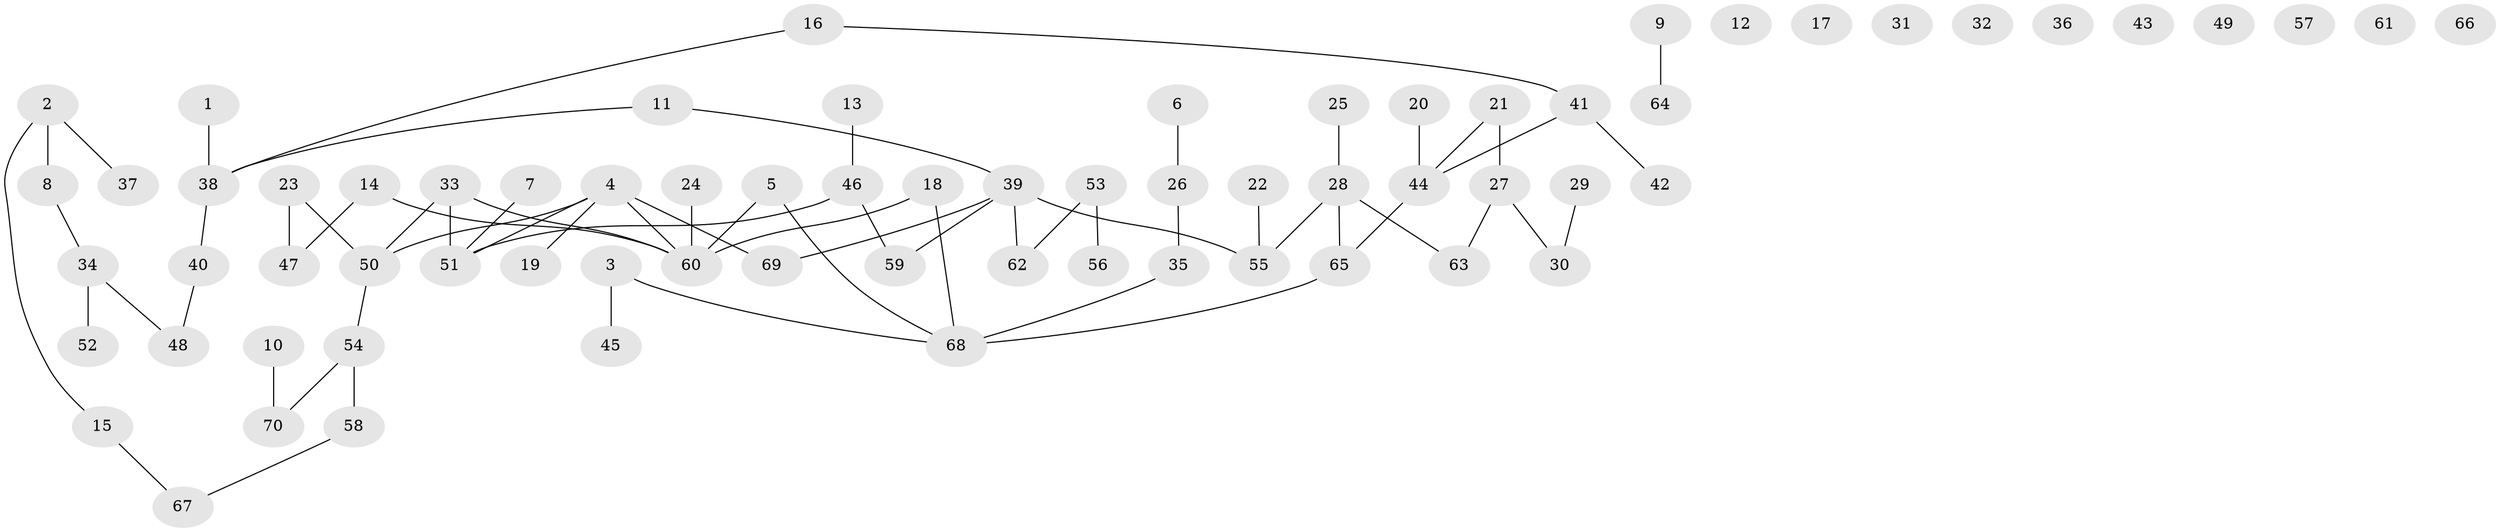 // coarse degree distribution, {3: 0.15217391304347827, 1: 0.13043478260869565, 4: 0.021739130434782608, 2: 0.3695652173913043, 0: 0.2391304347826087, 5: 0.06521739130434782, 6: 0.021739130434782608}
// Generated by graph-tools (version 1.1) at 2025/41/03/06/25 10:41:22]
// undirected, 70 vertices, 67 edges
graph export_dot {
graph [start="1"]
  node [color=gray90,style=filled];
  1;
  2;
  3;
  4;
  5;
  6;
  7;
  8;
  9;
  10;
  11;
  12;
  13;
  14;
  15;
  16;
  17;
  18;
  19;
  20;
  21;
  22;
  23;
  24;
  25;
  26;
  27;
  28;
  29;
  30;
  31;
  32;
  33;
  34;
  35;
  36;
  37;
  38;
  39;
  40;
  41;
  42;
  43;
  44;
  45;
  46;
  47;
  48;
  49;
  50;
  51;
  52;
  53;
  54;
  55;
  56;
  57;
  58;
  59;
  60;
  61;
  62;
  63;
  64;
  65;
  66;
  67;
  68;
  69;
  70;
  1 -- 38;
  2 -- 8;
  2 -- 15;
  2 -- 37;
  3 -- 45;
  3 -- 68;
  4 -- 19;
  4 -- 50;
  4 -- 51;
  4 -- 60;
  4 -- 69;
  5 -- 60;
  5 -- 68;
  6 -- 26;
  7 -- 51;
  8 -- 34;
  9 -- 64;
  10 -- 70;
  11 -- 38;
  11 -- 39;
  13 -- 46;
  14 -- 47;
  14 -- 60;
  15 -- 67;
  16 -- 38;
  16 -- 41;
  18 -- 60;
  18 -- 68;
  20 -- 44;
  21 -- 27;
  21 -- 44;
  22 -- 55;
  23 -- 47;
  23 -- 50;
  24 -- 60;
  25 -- 28;
  26 -- 35;
  27 -- 30;
  27 -- 63;
  28 -- 55;
  28 -- 63;
  28 -- 65;
  29 -- 30;
  33 -- 50;
  33 -- 51;
  33 -- 60;
  34 -- 48;
  34 -- 52;
  35 -- 68;
  38 -- 40;
  39 -- 55;
  39 -- 59;
  39 -- 62;
  39 -- 69;
  40 -- 48;
  41 -- 42;
  41 -- 44;
  44 -- 65;
  46 -- 51;
  46 -- 59;
  50 -- 54;
  53 -- 56;
  53 -- 62;
  54 -- 58;
  54 -- 70;
  58 -- 67;
  65 -- 68;
}
